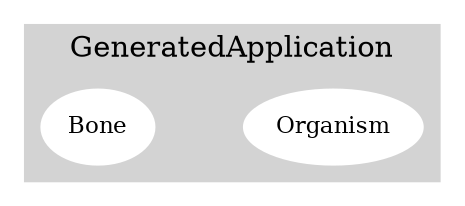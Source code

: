 digraph n { splines=true; sep="+25,25"; overlap=scalexy; nodesep=0.6; node [fontsize=11];
 subgraph cluster_GeneratedApplication {  style=filled;  color=lightgrey;  node [style=filled,color=white];  Organism;  label = "GeneratedApplication";  }  subgraph cluster_GeneratedApplication {  style=filled;  color=lightgrey;  node [style=filled,color=white];  Bone;  label = "GeneratedApplication";  }  subgraph cluster_GeneratedApplication {  style=filled;  color=lightgrey;  node [style=filled,color=white];  label = "GeneratedApplication";  } 
}
